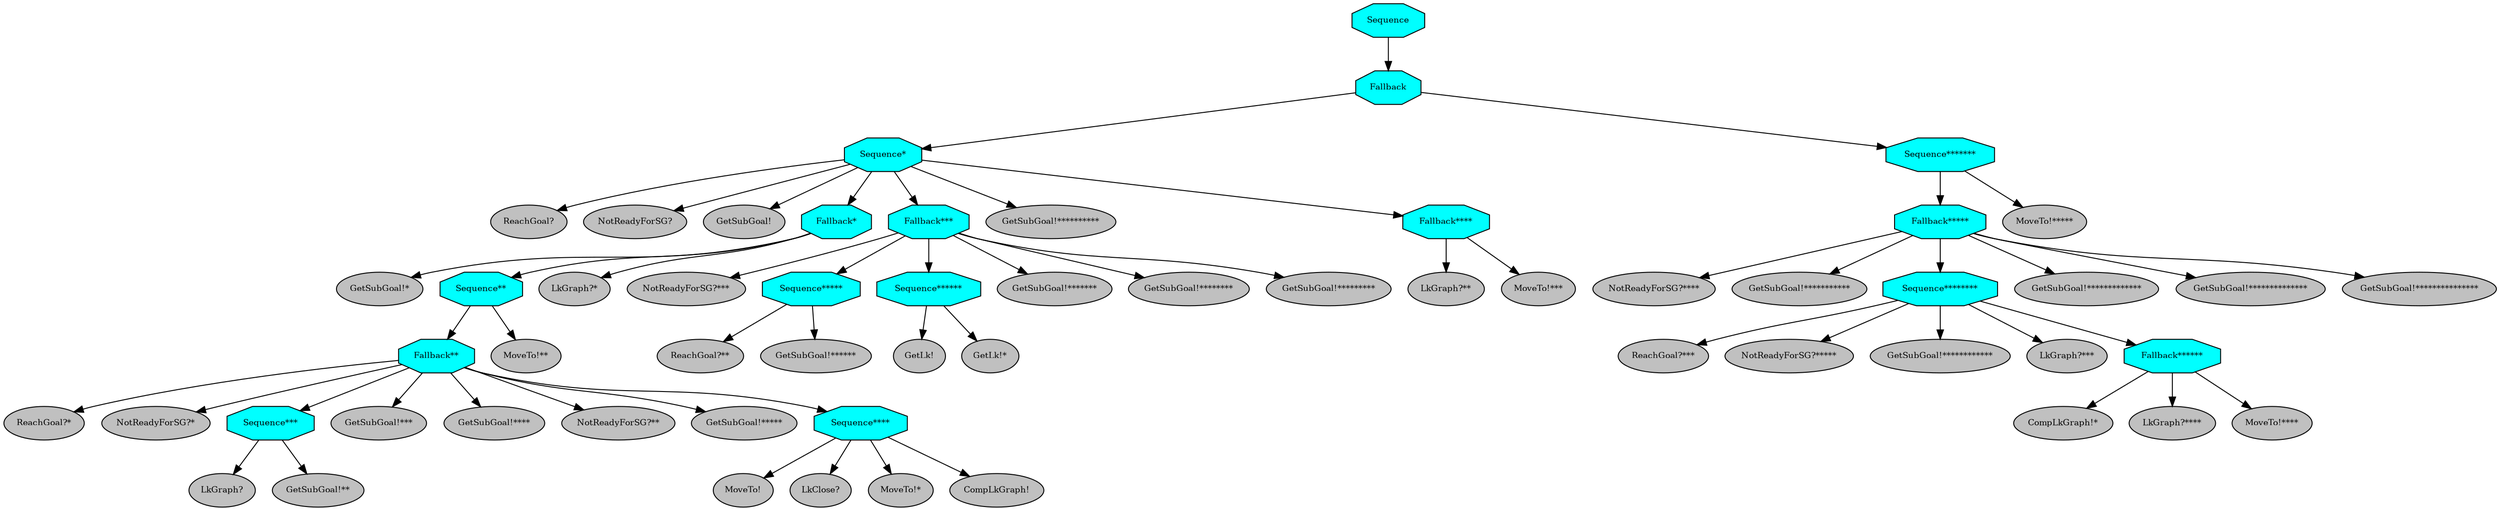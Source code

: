 digraph pastafarianism {
ordering=out;
graph [fontname="times-roman"];
node [fontname="times-roman"];
edge [fontname="times-roman"];
Sequence [fillcolor=cyan, fontcolor=black, fontsize=9, label=Sequence, shape=octagon, style=filled];
Fallback [fillcolor=cyan, fontcolor=black, fontsize=9, label=Fallback, shape=octagon, style=filled];
Sequence -> Fallback;
"Sequence*" [fillcolor=cyan, fontcolor=black, fontsize=9, label="Sequence*", shape=octagon, style=filled];
Fallback -> "Sequence*";
"ReachGoal?" [fillcolor=gray, fontcolor=black, fontsize=9, label="ReachGoal?", shape=ellipse, style=filled];
"Sequence*" -> "ReachGoal?";
"NotReadyForSG?" [fillcolor=gray, fontcolor=black, fontsize=9, label="NotReadyForSG?", shape=ellipse, style=filled];
"Sequence*" -> "NotReadyForSG?";
"GetSubGoal!" [fillcolor=gray, fontcolor=black, fontsize=9, label="GetSubGoal!", shape=ellipse, style=filled];
"Sequence*" -> "GetSubGoal!";
"Fallback*" [fillcolor=cyan, fontcolor=black, fontsize=9, label="Fallback*", shape=octagon, style=filled];
"Sequence*" -> "Fallback*";
"GetSubGoal!*" [fillcolor=gray, fontcolor=black, fontsize=9, label="GetSubGoal!*", shape=ellipse, style=filled];
"Fallback*" -> "GetSubGoal!*";
"Sequence**" [fillcolor=cyan, fontcolor=black, fontsize=9, label="Sequence**", shape=octagon, style=filled];
"Fallback*" -> "Sequence**";
"Fallback**" [fillcolor=cyan, fontcolor=black, fontsize=9, label="Fallback**", shape=octagon, style=filled];
"Sequence**" -> "Fallback**";
"ReachGoal?*" [fillcolor=gray, fontcolor=black, fontsize=9, label="ReachGoal?*", shape=ellipse, style=filled];
"Fallback**" -> "ReachGoal?*";
"NotReadyForSG?*" [fillcolor=gray, fontcolor=black, fontsize=9, label="NotReadyForSG?*", shape=ellipse, style=filled];
"Fallback**" -> "NotReadyForSG?*";
"Sequence***" [fillcolor=cyan, fontcolor=black, fontsize=9, label="Sequence***", shape=octagon, style=filled];
"Fallback**" -> "Sequence***";
"LkGraph?" [fillcolor=gray, fontcolor=black, fontsize=9, label="LkGraph?", shape=ellipse, style=filled];
"Sequence***" -> "LkGraph?";
"GetSubGoal!**" [fillcolor=gray, fontcolor=black, fontsize=9, label="GetSubGoal!**", shape=ellipse, style=filled];
"Sequence***" -> "GetSubGoal!**";
"GetSubGoal!***" [fillcolor=gray, fontcolor=black, fontsize=9, label="GetSubGoal!***", shape=ellipse, style=filled];
"Fallback**" -> "GetSubGoal!***";
"GetSubGoal!****" [fillcolor=gray, fontcolor=black, fontsize=9, label="GetSubGoal!****", shape=ellipse, style=filled];
"Fallback**" -> "GetSubGoal!****";
"NotReadyForSG?**" [fillcolor=gray, fontcolor=black, fontsize=9, label="NotReadyForSG?**", shape=ellipse, style=filled];
"Fallback**" -> "NotReadyForSG?**";
"GetSubGoal!*****" [fillcolor=gray, fontcolor=black, fontsize=9, label="GetSubGoal!*****", shape=ellipse, style=filled];
"Fallback**" -> "GetSubGoal!*****";
"Sequence****" [fillcolor=cyan, fontcolor=black, fontsize=9, label="Sequence****", shape=octagon, style=filled];
"Fallback**" -> "Sequence****";
"MoveTo!" [fillcolor=gray, fontcolor=black, fontsize=9, label="MoveTo!", shape=ellipse, style=filled];
"Sequence****" -> "MoveTo!";
"LkClose?" [fillcolor=gray, fontcolor=black, fontsize=9, label="LkClose?", shape=ellipse, style=filled];
"Sequence****" -> "LkClose?";
"MoveTo!*" [fillcolor=gray, fontcolor=black, fontsize=9, label="MoveTo!*", shape=ellipse, style=filled];
"Sequence****" -> "MoveTo!*";
"CompLkGraph!" [fillcolor=gray, fontcolor=black, fontsize=9, label="CompLkGraph!", shape=ellipse, style=filled];
"Sequence****" -> "CompLkGraph!";
"MoveTo!**" [fillcolor=gray, fontcolor=black, fontsize=9, label="MoveTo!**", shape=ellipse, style=filled];
"Sequence**" -> "MoveTo!**";
"LkGraph?*" [fillcolor=gray, fontcolor=black, fontsize=9, label="LkGraph?*", shape=ellipse, style=filled];
"Fallback*" -> "LkGraph?*";
"Fallback***" [fillcolor=cyan, fontcolor=black, fontsize=9, label="Fallback***", shape=octagon, style=filled];
"Sequence*" -> "Fallback***";
"NotReadyForSG?***" [fillcolor=gray, fontcolor=black, fontsize=9, label="NotReadyForSG?***", shape=ellipse, style=filled];
"Fallback***" -> "NotReadyForSG?***";
"Sequence*****" [fillcolor=cyan, fontcolor=black, fontsize=9, label="Sequence*****", shape=octagon, style=filled];
"Fallback***" -> "Sequence*****";
"ReachGoal?**" [fillcolor=gray, fontcolor=black, fontsize=9, label="ReachGoal?**", shape=ellipse, style=filled];
"Sequence*****" -> "ReachGoal?**";
"GetSubGoal!******" [fillcolor=gray, fontcolor=black, fontsize=9, label="GetSubGoal!******", shape=ellipse, style=filled];
"Sequence*****" -> "GetSubGoal!******";
"Sequence******" [fillcolor=cyan, fontcolor=black, fontsize=9, label="Sequence******", shape=octagon, style=filled];
"Fallback***" -> "Sequence******";
"GetLk!" [fillcolor=gray, fontcolor=black, fontsize=9, label="GetLk!", shape=ellipse, style=filled];
"Sequence******" -> "GetLk!";
"GetLk!*" [fillcolor=gray, fontcolor=black, fontsize=9, label="GetLk!*", shape=ellipse, style=filled];
"Sequence******" -> "GetLk!*";
"GetSubGoal!*******" [fillcolor=gray, fontcolor=black, fontsize=9, label="GetSubGoal!*******", shape=ellipse, style=filled];
"Fallback***" -> "GetSubGoal!*******";
"GetSubGoal!********" [fillcolor=gray, fontcolor=black, fontsize=9, label="GetSubGoal!********", shape=ellipse, style=filled];
"Fallback***" -> "GetSubGoal!********";
"GetSubGoal!*********" [fillcolor=gray, fontcolor=black, fontsize=9, label="GetSubGoal!*********", shape=ellipse, style=filled];
"Fallback***" -> "GetSubGoal!*********";
"GetSubGoal!**********" [fillcolor=gray, fontcolor=black, fontsize=9, label="GetSubGoal!**********", shape=ellipse, style=filled];
"Sequence*" -> "GetSubGoal!**********";
"Fallback****" [fillcolor=cyan, fontcolor=black, fontsize=9, label="Fallback****", shape=octagon, style=filled];
"Sequence*" -> "Fallback****";
"LkGraph?**" [fillcolor=gray, fontcolor=black, fontsize=9, label="LkGraph?**", shape=ellipse, style=filled];
"Fallback****" -> "LkGraph?**";
"MoveTo!***" [fillcolor=gray, fontcolor=black, fontsize=9, label="MoveTo!***", shape=ellipse, style=filled];
"Fallback****" -> "MoveTo!***";
"Sequence*******" [fillcolor=cyan, fontcolor=black, fontsize=9, label="Sequence*******", shape=octagon, style=filled];
Fallback -> "Sequence*******";
"Fallback*****" [fillcolor=cyan, fontcolor=black, fontsize=9, label="Fallback*****", shape=octagon, style=filled];
"Sequence*******" -> "Fallback*****";
"NotReadyForSG?****" [fillcolor=gray, fontcolor=black, fontsize=9, label="NotReadyForSG?****", shape=ellipse, style=filled];
"Fallback*****" -> "NotReadyForSG?****";
"GetSubGoal!***********" [fillcolor=gray, fontcolor=black, fontsize=9, label="GetSubGoal!***********", shape=ellipse, style=filled];
"Fallback*****" -> "GetSubGoal!***********";
"Sequence********" [fillcolor=cyan, fontcolor=black, fontsize=9, label="Sequence********", shape=octagon, style=filled];
"Fallback*****" -> "Sequence********";
"ReachGoal?***" [fillcolor=gray, fontcolor=black, fontsize=9, label="ReachGoal?***", shape=ellipse, style=filled];
"Sequence********" -> "ReachGoal?***";
"NotReadyForSG?*****" [fillcolor=gray, fontcolor=black, fontsize=9, label="NotReadyForSG?*****", shape=ellipse, style=filled];
"Sequence********" -> "NotReadyForSG?*****";
"GetSubGoal!************" [fillcolor=gray, fontcolor=black, fontsize=9, label="GetSubGoal!************", shape=ellipse, style=filled];
"Sequence********" -> "GetSubGoal!************";
"LkGraph?***" [fillcolor=gray, fontcolor=black, fontsize=9, label="LkGraph?***", shape=ellipse, style=filled];
"Sequence********" -> "LkGraph?***";
"Fallback******" [fillcolor=cyan, fontcolor=black, fontsize=9, label="Fallback******", shape=octagon, style=filled];
"Sequence********" -> "Fallback******";
"CompLkGraph!*" [fillcolor=gray, fontcolor=black, fontsize=9, label="CompLkGraph!*", shape=ellipse, style=filled];
"Fallback******" -> "CompLkGraph!*";
"LkGraph?****" [fillcolor=gray, fontcolor=black, fontsize=9, label="LkGraph?****", shape=ellipse, style=filled];
"Fallback******" -> "LkGraph?****";
"MoveTo!****" [fillcolor=gray, fontcolor=black, fontsize=9, label="MoveTo!****", shape=ellipse, style=filled];
"Fallback******" -> "MoveTo!****";
"GetSubGoal!*************" [fillcolor=gray, fontcolor=black, fontsize=9, label="GetSubGoal!*************", shape=ellipse, style=filled];
"Fallback*****" -> "GetSubGoal!*************";
"GetSubGoal!**************" [fillcolor=gray, fontcolor=black, fontsize=9, label="GetSubGoal!**************", shape=ellipse, style=filled];
"Fallback*****" -> "GetSubGoal!**************";
"GetSubGoal!***************" [fillcolor=gray, fontcolor=black, fontsize=9, label="GetSubGoal!***************", shape=ellipse, style=filled];
"Fallback*****" -> "GetSubGoal!***************";
"MoveTo!*****" [fillcolor=gray, fontcolor=black, fontsize=9, label="MoveTo!*****", shape=ellipse, style=filled];
"Sequence*******" -> "MoveTo!*****";
}
